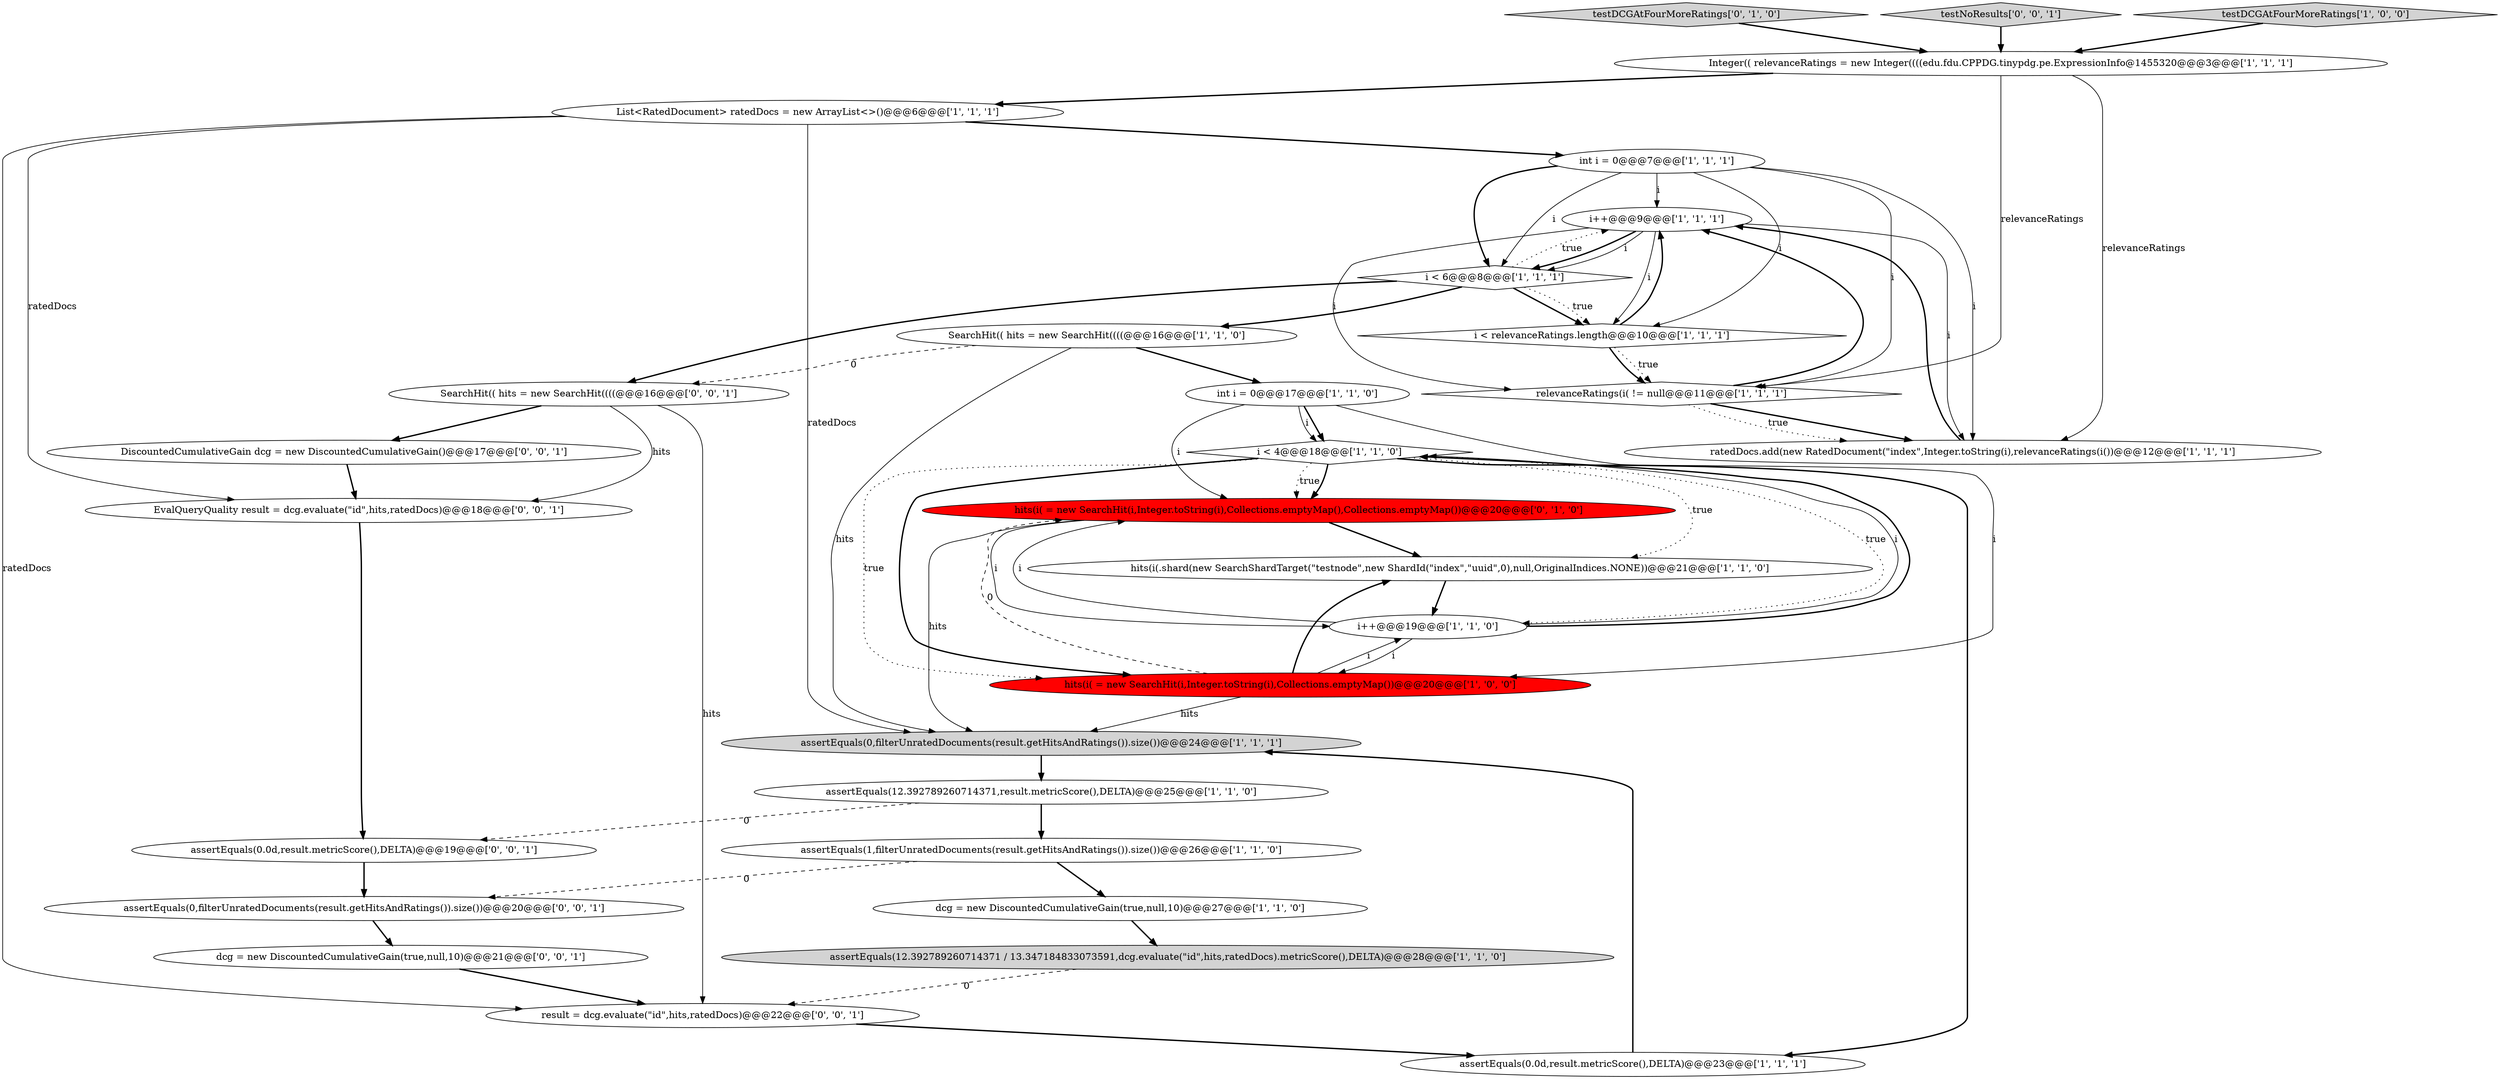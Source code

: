 digraph {
4 [style = filled, label = "assertEquals(0,filterUnratedDocuments(result.getHitsAndRatings()).size())@@@24@@@['1', '1', '1']", fillcolor = lightgray, shape = ellipse image = "AAA0AAABBB1BBB"];
20 [style = filled, label = "i++@@@9@@@['1', '1', '1']", fillcolor = white, shape = ellipse image = "AAA0AAABBB1BBB"];
22 [style = filled, label = "testDCGAtFourMoreRatings['0', '1', '0']", fillcolor = lightgray, shape = diamond image = "AAA0AAABBB2BBB"];
27 [style = filled, label = "assertEquals(0.0d,result.metricScore(),DELTA)@@@19@@@['0', '0', '1']", fillcolor = white, shape = ellipse image = "AAA0AAABBB3BBB"];
11 [style = filled, label = "List<RatedDocument> ratedDocs = new ArrayList<>()@@@6@@@['1', '1', '1']", fillcolor = white, shape = ellipse image = "AAA0AAABBB1BBB"];
30 [style = filled, label = "testNoResults['0', '0', '1']", fillcolor = lightgray, shape = diamond image = "AAA0AAABBB3BBB"];
21 [style = filled, label = "hits(i( = new SearchHit(i,Integer.toString(i),Collections.emptyMap(),Collections.emptyMap())@@@20@@@['0', '1', '0']", fillcolor = red, shape = ellipse image = "AAA1AAABBB2BBB"];
3 [style = filled, label = "hits(i(.shard(new SearchShardTarget(\"testnode\",new ShardId(\"index\",\"uuid\",0),null,OriginalIndices.NONE))@@@21@@@['1', '1', '0']", fillcolor = white, shape = ellipse image = "AAA0AAABBB1BBB"];
5 [style = filled, label = "ratedDocs.add(new RatedDocument(\"index\",Integer.toString(i),relevanceRatings(i())@@@12@@@['1', '1', '1']", fillcolor = white, shape = ellipse image = "AAA0AAABBB1BBB"];
16 [style = filled, label = "assertEquals(12.392789260714371 / 13.347184833073591,dcg.evaluate(\"id\",hits,ratedDocs).metricScore(),DELTA)@@@28@@@['1', '1', '0']", fillcolor = lightgray, shape = ellipse image = "AAA0AAABBB1BBB"];
28 [style = filled, label = "assertEquals(0,filterUnratedDocuments(result.getHitsAndRatings()).size())@@@20@@@['0', '0', '1']", fillcolor = white, shape = ellipse image = "AAA0AAABBB3BBB"];
6 [style = filled, label = "testDCGAtFourMoreRatings['1', '0', '0']", fillcolor = lightgray, shape = diamond image = "AAA0AAABBB1BBB"];
1 [style = filled, label = "i < 6@@@8@@@['1', '1', '1']", fillcolor = white, shape = diamond image = "AAA0AAABBB1BBB"];
9 [style = filled, label = "relevanceRatings(i( != null@@@11@@@['1', '1', '1']", fillcolor = white, shape = diamond image = "AAA0AAABBB1BBB"];
23 [style = filled, label = "DiscountedCumulativeGain dcg = new DiscountedCumulativeGain()@@@17@@@['0', '0', '1']", fillcolor = white, shape = ellipse image = "AAA0AAABBB3BBB"];
15 [style = filled, label = "assertEquals(1,filterUnratedDocuments(result.getHitsAndRatings()).size())@@@26@@@['1', '1', '0']", fillcolor = white, shape = ellipse image = "AAA0AAABBB1BBB"];
17 [style = filled, label = "i < 4@@@18@@@['1', '1', '0']", fillcolor = white, shape = diamond image = "AAA0AAABBB1BBB"];
14 [style = filled, label = "hits(i( = new SearchHit(i,Integer.toString(i),Collections.emptyMap())@@@20@@@['1', '0', '0']", fillcolor = red, shape = ellipse image = "AAA1AAABBB1BBB"];
8 [style = filled, label = "assertEquals(0.0d,result.metricScore(),DELTA)@@@23@@@['1', '1', '1']", fillcolor = white, shape = ellipse image = "AAA0AAABBB1BBB"];
29 [style = filled, label = "dcg = new DiscountedCumulativeGain(true,null,10)@@@21@@@['0', '0', '1']", fillcolor = white, shape = ellipse image = "AAA0AAABBB3BBB"];
2 [style = filled, label = "int i = 0@@@7@@@['1', '1', '1']", fillcolor = white, shape = ellipse image = "AAA0AAABBB1BBB"];
26 [style = filled, label = "EvalQueryQuality result = dcg.evaluate(\"id\",hits,ratedDocs)@@@18@@@['0', '0', '1']", fillcolor = white, shape = ellipse image = "AAA0AAABBB3BBB"];
18 [style = filled, label = "i++@@@19@@@['1', '1', '0']", fillcolor = white, shape = ellipse image = "AAA0AAABBB1BBB"];
12 [style = filled, label = "int i = 0@@@17@@@['1', '1', '0']", fillcolor = white, shape = ellipse image = "AAA0AAABBB1BBB"];
25 [style = filled, label = "result = dcg.evaluate(\"id\",hits,ratedDocs)@@@22@@@['0', '0', '1']", fillcolor = white, shape = ellipse image = "AAA0AAABBB3BBB"];
0 [style = filled, label = "SearchHit(( hits = new SearchHit((((@@@16@@@['1', '1', '0']", fillcolor = white, shape = ellipse image = "AAA0AAABBB1BBB"];
24 [style = filled, label = "SearchHit(( hits = new SearchHit((((@@@16@@@['0', '0', '1']", fillcolor = white, shape = ellipse image = "AAA0AAABBB3BBB"];
7 [style = filled, label = "assertEquals(12.392789260714371,result.metricScore(),DELTA)@@@25@@@['1', '1', '0']", fillcolor = white, shape = ellipse image = "AAA0AAABBB1BBB"];
10 [style = filled, label = "Integer(( relevanceRatings = new Integer((((edu.fdu.CPPDG.tinypdg.pe.ExpressionInfo@1455320@@@3@@@['1', '1', '1']", fillcolor = white, shape = ellipse image = "AAA0AAABBB1BBB"];
13 [style = filled, label = "i < relevanceRatings.length@@@10@@@['1', '1', '1']", fillcolor = white, shape = diamond image = "AAA0AAABBB1BBB"];
19 [style = filled, label = "dcg = new DiscountedCumulativeGain(true,null,10)@@@27@@@['1', '1', '0']", fillcolor = white, shape = ellipse image = "AAA0AAABBB1BBB"];
17->8 [style = bold, label=""];
14->3 [style = bold, label=""];
28->29 [style = bold, label=""];
2->9 [style = solid, label="i"];
20->5 [style = solid, label="i"];
15->28 [style = dashed, label="0"];
17->18 [style = dotted, label="true"];
5->20 [style = bold, label=""];
14->4 [style = solid, label="hits"];
2->1 [style = bold, label=""];
24->25 [style = solid, label="hits"];
16->25 [style = dashed, label="0"];
0->12 [style = bold, label=""];
27->28 [style = bold, label=""];
12->17 [style = bold, label=""];
18->17 [style = solid, label="i"];
23->26 [style = bold, label=""];
18->17 [style = bold, label=""];
17->14 [style = dotted, label="true"];
29->25 [style = bold, label=""];
14->18 [style = solid, label="i"];
9->20 [style = bold, label=""];
2->13 [style = solid, label="i"];
1->0 [style = bold, label=""];
20->1 [style = bold, label=""];
15->19 [style = bold, label=""];
24->23 [style = bold, label=""];
1->13 [style = bold, label=""];
17->3 [style = dotted, label="true"];
11->2 [style = bold, label=""];
4->7 [style = bold, label=""];
20->13 [style = solid, label="i"];
19->16 [style = bold, label=""];
2->20 [style = solid, label="i"];
3->18 [style = bold, label=""];
7->27 [style = dashed, label="0"];
1->13 [style = dotted, label="true"];
26->27 [style = bold, label=""];
21->4 [style = solid, label="hits"];
9->5 [style = dotted, label="true"];
10->9 [style = solid, label="relevanceRatings"];
10->11 [style = bold, label=""];
12->14 [style = solid, label="i"];
12->17 [style = solid, label="i"];
18->14 [style = solid, label="i"];
17->14 [style = bold, label=""];
1->24 [style = bold, label=""];
11->4 [style = solid, label="ratedDocs"];
6->10 [style = bold, label=""];
21->18 [style = solid, label="i"];
2->1 [style = solid, label="i"];
18->21 [style = solid, label="i"];
20->1 [style = solid, label="i"];
22->10 [style = bold, label=""];
30->10 [style = bold, label=""];
0->4 [style = solid, label="hits"];
9->5 [style = bold, label=""];
12->21 [style = solid, label="i"];
0->24 [style = dashed, label="0"];
7->15 [style = bold, label=""];
14->21 [style = dashed, label="0"];
25->8 [style = bold, label=""];
24->26 [style = solid, label="hits"];
13->9 [style = bold, label=""];
8->4 [style = bold, label=""];
11->26 [style = solid, label="ratedDocs"];
10->5 [style = solid, label="relevanceRatings"];
17->21 [style = dotted, label="true"];
17->21 [style = bold, label=""];
11->25 [style = solid, label="ratedDocs"];
2->5 [style = solid, label="i"];
1->20 [style = dotted, label="true"];
20->9 [style = solid, label="i"];
21->3 [style = bold, label=""];
13->20 [style = bold, label=""];
13->9 [style = dotted, label="true"];
}
